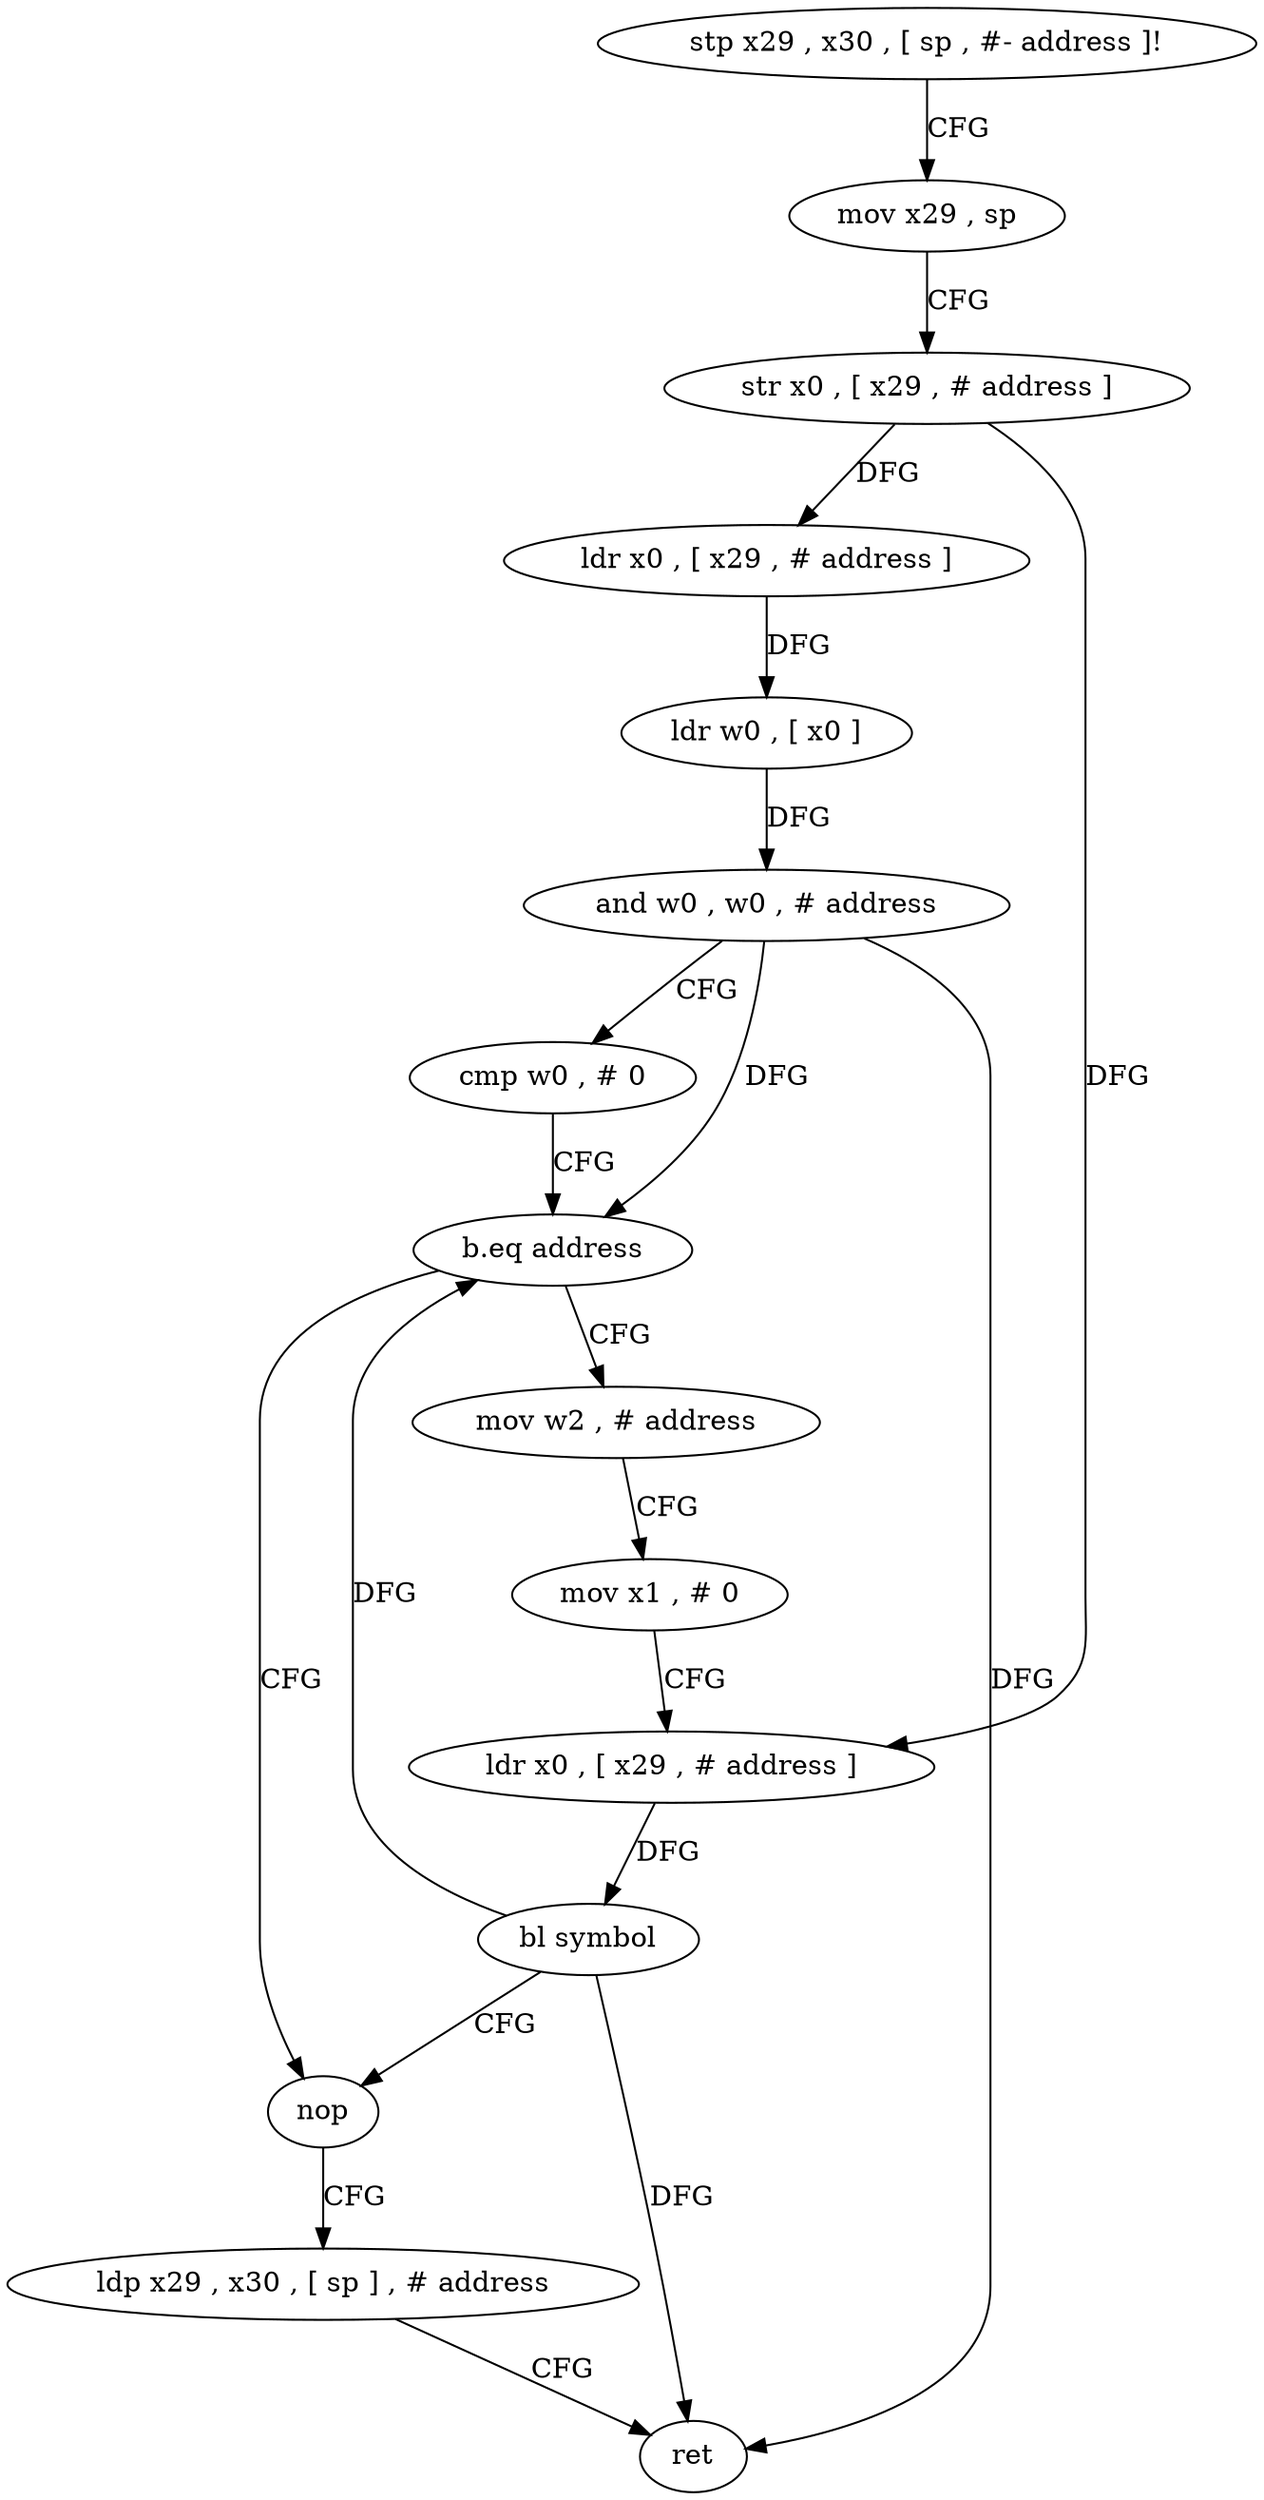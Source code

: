 digraph "func" {
"4302260" [label = "stp x29 , x30 , [ sp , #- address ]!" ]
"4302264" [label = "mov x29 , sp" ]
"4302268" [label = "str x0 , [ x29 , # address ]" ]
"4302272" [label = "ldr x0 , [ x29 , # address ]" ]
"4302276" [label = "ldr w0 , [ x0 ]" ]
"4302280" [label = "and w0 , w0 , # address" ]
"4302284" [label = "cmp w0 , # 0" ]
"4302288" [label = "b.eq address" ]
"4302308" [label = "nop" ]
"4302292" [label = "mov w2 , # address" ]
"4302312" [label = "ldp x29 , x30 , [ sp ] , # address" ]
"4302316" [label = "ret" ]
"4302296" [label = "mov x1 , # 0" ]
"4302300" [label = "ldr x0 , [ x29 , # address ]" ]
"4302304" [label = "bl symbol" ]
"4302260" -> "4302264" [ label = "CFG" ]
"4302264" -> "4302268" [ label = "CFG" ]
"4302268" -> "4302272" [ label = "DFG" ]
"4302268" -> "4302300" [ label = "DFG" ]
"4302272" -> "4302276" [ label = "DFG" ]
"4302276" -> "4302280" [ label = "DFG" ]
"4302280" -> "4302284" [ label = "CFG" ]
"4302280" -> "4302288" [ label = "DFG" ]
"4302280" -> "4302316" [ label = "DFG" ]
"4302284" -> "4302288" [ label = "CFG" ]
"4302288" -> "4302308" [ label = "CFG" ]
"4302288" -> "4302292" [ label = "CFG" ]
"4302308" -> "4302312" [ label = "CFG" ]
"4302292" -> "4302296" [ label = "CFG" ]
"4302312" -> "4302316" [ label = "CFG" ]
"4302296" -> "4302300" [ label = "CFG" ]
"4302300" -> "4302304" [ label = "DFG" ]
"4302304" -> "4302308" [ label = "CFG" ]
"4302304" -> "4302288" [ label = "DFG" ]
"4302304" -> "4302316" [ label = "DFG" ]
}

